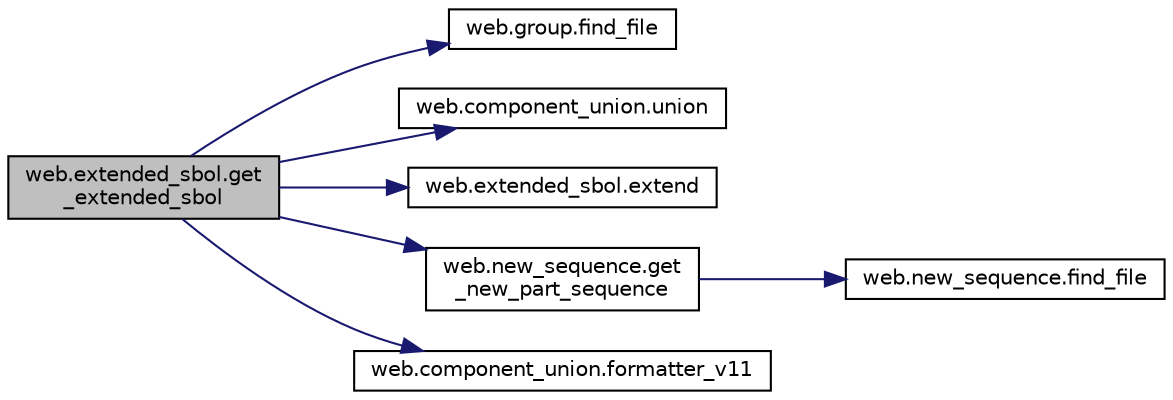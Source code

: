 digraph "web.extended_sbol.get_extended_sbol"
{
  edge [fontname="Helvetica",fontsize="10",labelfontname="Helvetica",labelfontsize="10"];
  node [fontname="Helvetica",fontsize="10",shape=record];
  rankdir="LR";
  Node1 [label="web.extended_sbol.get\l_extended_sbol",height=0.2,width=0.4,color="black", fillcolor="grey75", style="filled" fontcolor="black"];
  Node1 -> Node2 [color="midnightblue",fontsize="10",style="solid",fontname="Helvetica"];
  Node2 [label="web.group.find_file",height=0.2,width=0.4,color="black", fillcolor="white", style="filled",URL="$namespaceweb_1_1group.html#a2b259265e97817bd2980fdf5eab3673a"];
  Node1 -> Node3 [color="midnightblue",fontsize="10",style="solid",fontname="Helvetica"];
  Node3 [label="web.component_union.union",height=0.2,width=0.4,color="black", fillcolor="white", style="filled",URL="$namespaceweb_1_1component__union.html#a618bdcac0531c3cf9509edaed5f5185e"];
  Node1 -> Node4 [color="midnightblue",fontsize="10",style="solid",fontname="Helvetica"];
  Node4 [label="web.extended_sbol.extend",height=0.2,width=0.4,color="black", fillcolor="white", style="filled",URL="$namespaceweb_1_1extended__sbol.html#aeb20270634402fd5a2a4354c36d8d9ad"];
  Node1 -> Node5 [color="midnightblue",fontsize="10",style="solid",fontname="Helvetica"];
  Node5 [label="web.new_sequence.get\l_new_part_sequence",height=0.2,width=0.4,color="black", fillcolor="white", style="filled",URL="$namespaceweb_1_1new__sequence.html#a30bc3808f9e697750a7ea56e31ae9c79"];
  Node5 -> Node6 [color="midnightblue",fontsize="10",style="solid",fontname="Helvetica"];
  Node6 [label="web.new_sequence.find_file",height=0.2,width=0.4,color="black", fillcolor="white", style="filled",URL="$namespaceweb_1_1new__sequence.html#a8e5d63273e46f10036e2134a18ca1317"];
  Node1 -> Node7 [color="midnightblue",fontsize="10",style="solid",fontname="Helvetica"];
  Node7 [label="web.component_union.formatter_v11",height=0.2,width=0.4,color="black", fillcolor="white", style="filled",URL="$namespaceweb_1_1component__union.html#a3aef7f09818a440458fc00d8538b2e9f"];
}
